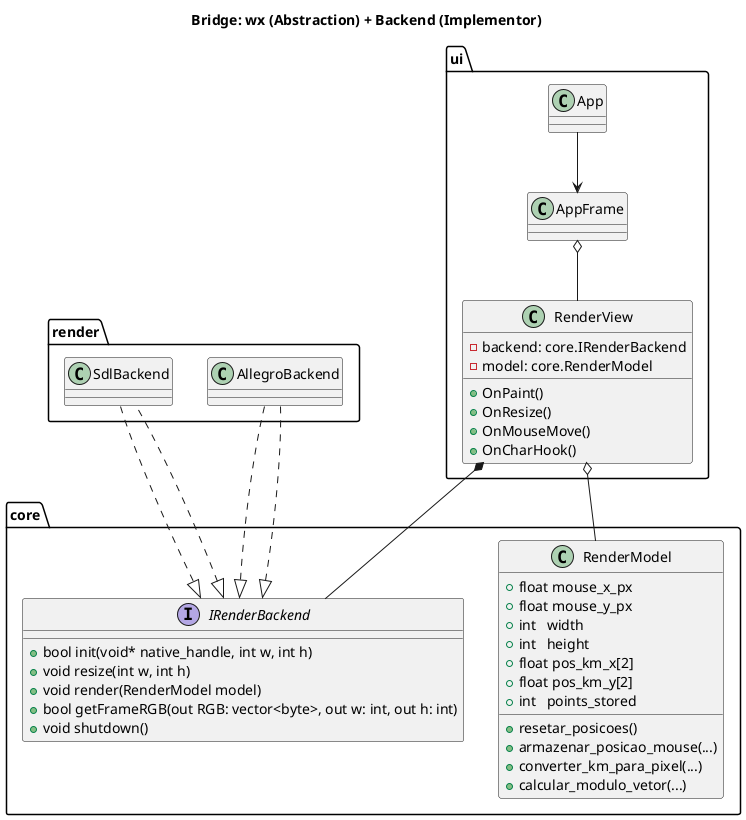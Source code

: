 @startuml
title Bridge: wx (Abstraction) + Backend (Implementor)

package core {
  class RenderModel {
    +float mouse_x_px
    +float mouse_y_px
    +int   width
    +int   height
    +float pos_km_x[2]
    +float pos_km_y[2]
    +int   points_stored
    +resetar_posicoes()
    +armazenar_posicao_mouse(...)
    +converter_km_para_pixel(...)
    +calcular_modulo_vetor(...)
  }

  interface IRenderBackend {
    +bool init(void* native_handle, int w, int h)
    +void resize(int w, int h)
    +void render(RenderModel model)
    +bool getFrameRGB(out RGB: vector<byte>, out w: int, out h: int)
    +void shutdown()
  }
}

package render {
  class AllegroBackend implements core.IRenderBackend
  class SdlBackend implements core.IRenderBackend
}

package ui {
  class RenderView {
    -backend: core.IRenderBackend
    -model: core.RenderModel
    +OnPaint()
    +OnResize()
    +OnMouseMove()
    +OnCharHook()
  }

  class AppFrame
  class App
}

ui.RenderView o-- core.RenderModel
ui.RenderView *- core.IRenderBackend
render.AllegroBackend ..|> core.IRenderBackend
render.SdlBackend ..|> core.IRenderBackend
ui.AppFrame o-- ui.RenderView
ui.App --> ui.AppFrame

@enduml

